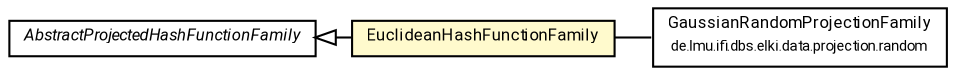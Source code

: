 #!/usr/local/bin/dot
#
# Class diagram 
# Generated by UMLGraph version R5_7_2-60-g0e99a6 (http://www.spinellis.gr/umlgraph/)
#

digraph G {
	graph [fontnames="svg"]
	edge [fontname="Roboto",fontsize=7,labelfontname="Roboto",labelfontsize=7,color="black"];
	node [fontname="Roboto",fontcolor="black",fontsize=8,shape=plaintext,margin=0,width=0,height=0];
	nodesep=0.15;
	ranksep=0.25;
	rankdir=LR;
	// de.lmu.ifi.dbs.elki.data.projection.random.GaussianRandomProjectionFamily
	c3920370 [label=<<table title="de.lmu.ifi.dbs.elki.data.projection.random.GaussianRandomProjectionFamily" border="0" cellborder="1" cellspacing="0" cellpadding="2" href="../../../data/projection/random/GaussianRandomProjectionFamily.html" target="_parent">
		<tr><td><table border="0" cellspacing="0" cellpadding="1">
		<tr><td align="center" balign="center"> <font face="Roboto">GaussianRandomProjectionFamily</font> </td></tr>
		<tr><td align="center" balign="center"> <font face="Roboto" point-size="7.0">de.lmu.ifi.dbs.elki.data.projection.random</font> </td></tr>
		</table></td></tr>
		</table>>, URL="../../../data/projection/random/GaussianRandomProjectionFamily.html"];
	// de.lmu.ifi.dbs.elki.index.lsh.hashfamilies.AbstractProjectedHashFunctionFamily
	c3921516 [label=<<table title="de.lmu.ifi.dbs.elki.index.lsh.hashfamilies.AbstractProjectedHashFunctionFamily" border="0" cellborder="1" cellspacing="0" cellpadding="2" href="AbstractProjectedHashFunctionFamily.html" target="_parent">
		<tr><td><table border="0" cellspacing="0" cellpadding="1">
		<tr><td align="center" balign="center"> <font face="Roboto"><i>AbstractProjectedHashFunctionFamily</i></font> </td></tr>
		</table></td></tr>
		</table>>, URL="AbstractProjectedHashFunctionFamily.html"];
	// de.lmu.ifi.dbs.elki.index.lsh.hashfamilies.EuclideanHashFunctionFamily
	c3921518 [label=<<table title="de.lmu.ifi.dbs.elki.index.lsh.hashfamilies.EuclideanHashFunctionFamily" border="0" cellborder="1" cellspacing="0" cellpadding="2" bgcolor="lemonChiffon" href="EuclideanHashFunctionFamily.html" target="_parent">
		<tr><td><table border="0" cellspacing="0" cellpadding="1">
		<tr><td align="center" balign="center"> <font face="Roboto">EuclideanHashFunctionFamily</font> </td></tr>
		</table></td></tr>
		</table>>, URL="EuclideanHashFunctionFamily.html"];
	// de.lmu.ifi.dbs.elki.index.lsh.hashfamilies.EuclideanHashFunctionFamily extends de.lmu.ifi.dbs.elki.index.lsh.hashfamilies.AbstractProjectedHashFunctionFamily
	c3921516 -> c3921518 [arrowtail=empty,dir=back,weight=10];
	// de.lmu.ifi.dbs.elki.index.lsh.hashfamilies.EuclideanHashFunctionFamily assoc de.lmu.ifi.dbs.elki.data.projection.random.GaussianRandomProjectionFamily
	c3921518 -> c3920370 [arrowhead=none,weight=2];
}

